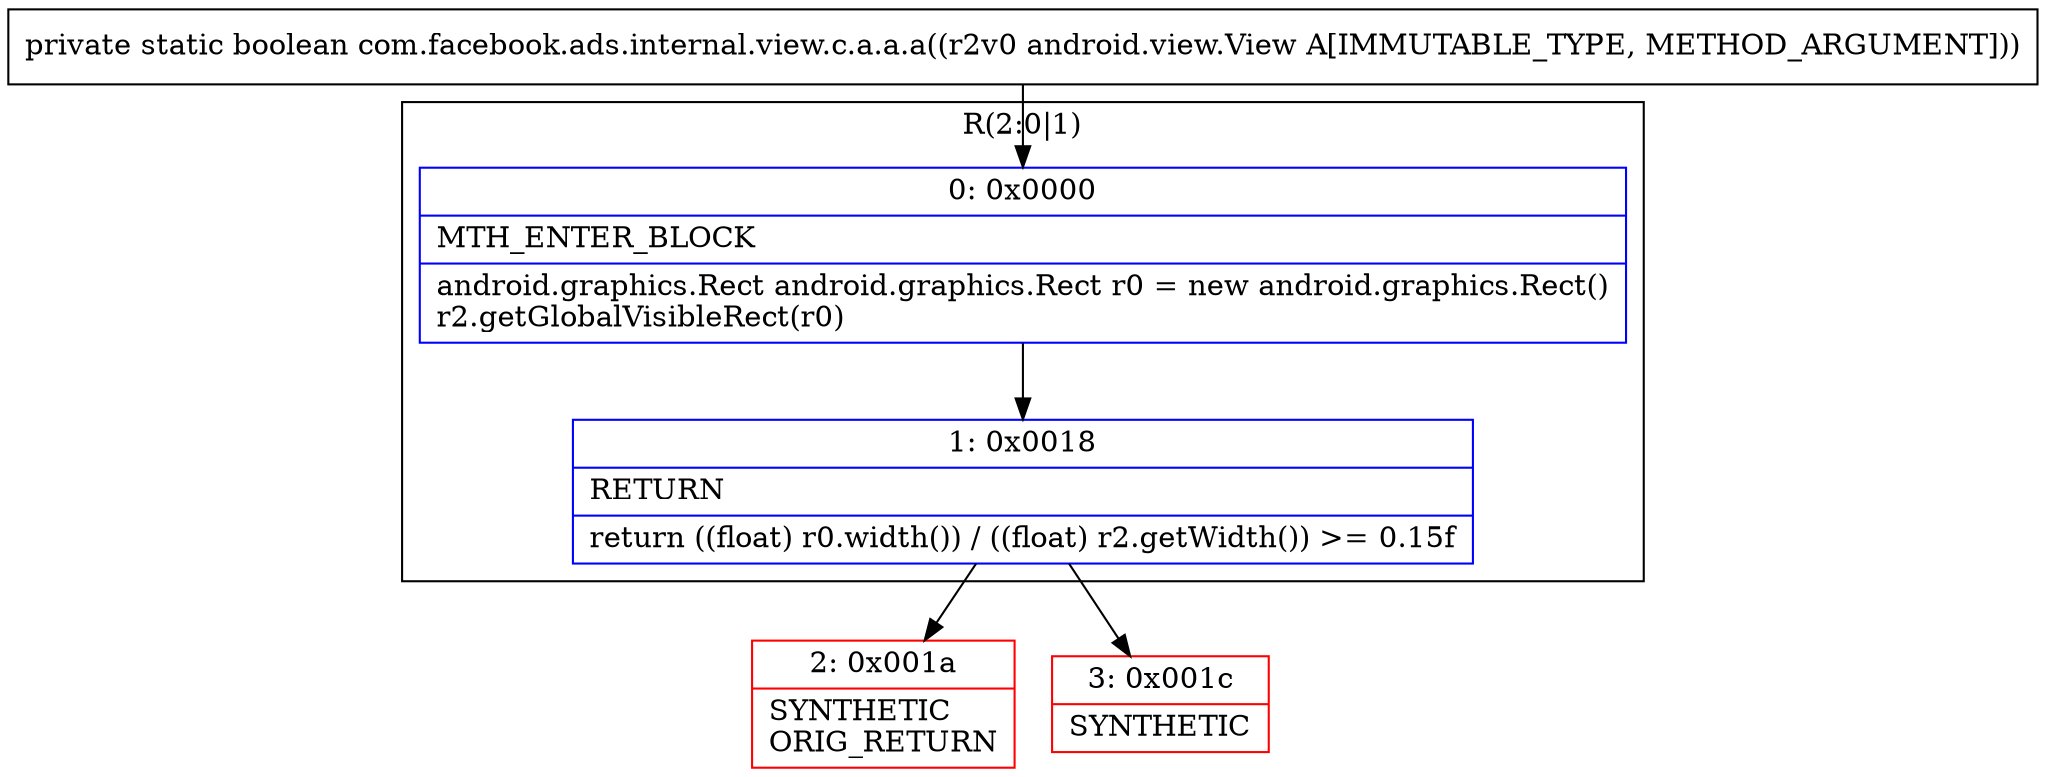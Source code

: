 digraph "CFG forcom.facebook.ads.internal.view.c.a.a.a(Landroid\/view\/View;)Z" {
subgraph cluster_Region_1194529171 {
label = "R(2:0|1)";
node [shape=record,color=blue];
Node_0 [shape=record,label="{0\:\ 0x0000|MTH_ENTER_BLOCK\l|android.graphics.Rect android.graphics.Rect r0 = new android.graphics.Rect()\lr2.getGlobalVisibleRect(r0)\l}"];
Node_1 [shape=record,label="{1\:\ 0x0018|RETURN\l|return ((float) r0.width()) \/ ((float) r2.getWidth()) \>= 0.15f\l}"];
}
Node_2 [shape=record,color=red,label="{2\:\ 0x001a|SYNTHETIC\lORIG_RETURN\l}"];
Node_3 [shape=record,color=red,label="{3\:\ 0x001c|SYNTHETIC\l}"];
MethodNode[shape=record,label="{private static boolean com.facebook.ads.internal.view.c.a.a.a((r2v0 android.view.View A[IMMUTABLE_TYPE, METHOD_ARGUMENT])) }"];
MethodNode -> Node_0;
Node_0 -> Node_1;
Node_1 -> Node_2;
Node_1 -> Node_3;
}

